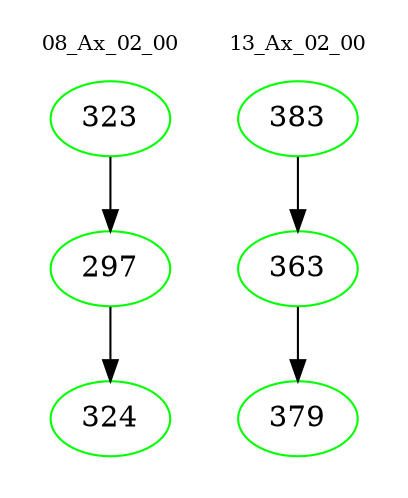 digraph{
subgraph cluster_0 {
color = white
label = "08_Ax_02_00";
fontsize=10;
T0_323 [label="323", color="green"]
T0_323 -> T0_297 [color="black"]
T0_297 [label="297", color="green"]
T0_297 -> T0_324 [color="black"]
T0_324 [label="324", color="green"]
}
subgraph cluster_1 {
color = white
label = "13_Ax_02_00";
fontsize=10;
T1_383 [label="383", color="green"]
T1_383 -> T1_363 [color="black"]
T1_363 [label="363", color="green"]
T1_363 -> T1_379 [color="black"]
T1_379 [label="379", color="green"]
}
}
